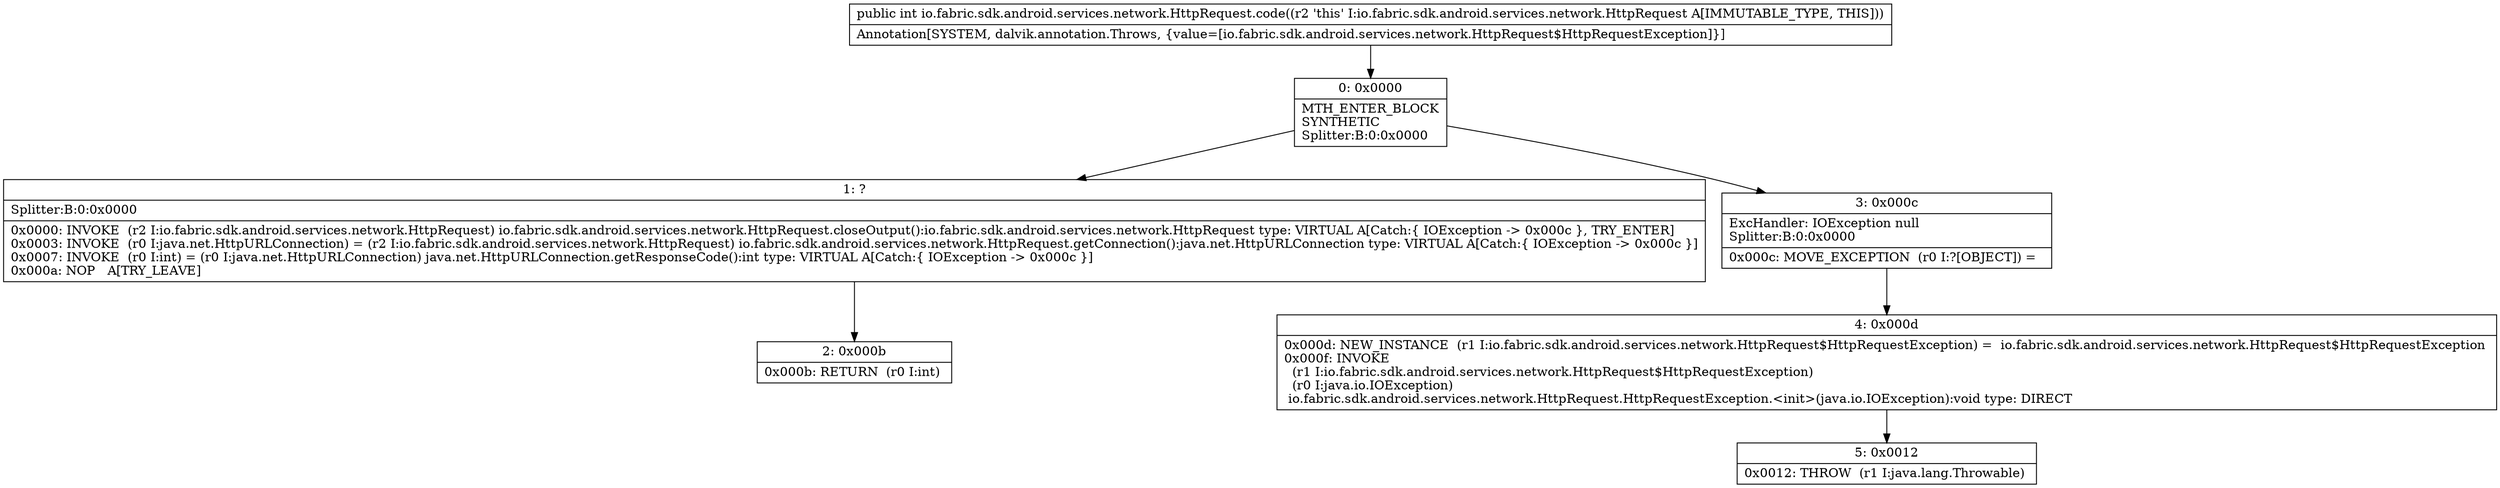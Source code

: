 digraph "CFG forio.fabric.sdk.android.services.network.HttpRequest.code()I" {
Node_0 [shape=record,label="{0\:\ 0x0000|MTH_ENTER_BLOCK\lSYNTHETIC\lSplitter:B:0:0x0000\l}"];
Node_1 [shape=record,label="{1\:\ ?|Splitter:B:0:0x0000\l|0x0000: INVOKE  (r2 I:io.fabric.sdk.android.services.network.HttpRequest) io.fabric.sdk.android.services.network.HttpRequest.closeOutput():io.fabric.sdk.android.services.network.HttpRequest type: VIRTUAL A[Catch:\{ IOException \-\> 0x000c \}, TRY_ENTER]\l0x0003: INVOKE  (r0 I:java.net.HttpURLConnection) = (r2 I:io.fabric.sdk.android.services.network.HttpRequest) io.fabric.sdk.android.services.network.HttpRequest.getConnection():java.net.HttpURLConnection type: VIRTUAL A[Catch:\{ IOException \-\> 0x000c \}]\l0x0007: INVOKE  (r0 I:int) = (r0 I:java.net.HttpURLConnection) java.net.HttpURLConnection.getResponseCode():int type: VIRTUAL A[Catch:\{ IOException \-\> 0x000c \}]\l0x000a: NOP   A[TRY_LEAVE]\l}"];
Node_2 [shape=record,label="{2\:\ 0x000b|0x000b: RETURN  (r0 I:int) \l}"];
Node_3 [shape=record,label="{3\:\ 0x000c|ExcHandler: IOException null\lSplitter:B:0:0x0000\l|0x000c: MOVE_EXCEPTION  (r0 I:?[OBJECT]) =  \l}"];
Node_4 [shape=record,label="{4\:\ 0x000d|0x000d: NEW_INSTANCE  (r1 I:io.fabric.sdk.android.services.network.HttpRequest$HttpRequestException) =  io.fabric.sdk.android.services.network.HttpRequest$HttpRequestException \l0x000f: INVOKE  \l  (r1 I:io.fabric.sdk.android.services.network.HttpRequest$HttpRequestException)\l  (r0 I:java.io.IOException)\l io.fabric.sdk.android.services.network.HttpRequest.HttpRequestException.\<init\>(java.io.IOException):void type: DIRECT \l}"];
Node_5 [shape=record,label="{5\:\ 0x0012|0x0012: THROW  (r1 I:java.lang.Throwable) \l}"];
MethodNode[shape=record,label="{public int io.fabric.sdk.android.services.network.HttpRequest.code((r2 'this' I:io.fabric.sdk.android.services.network.HttpRequest A[IMMUTABLE_TYPE, THIS]))  | Annotation[SYSTEM, dalvik.annotation.Throws, \{value=[io.fabric.sdk.android.services.network.HttpRequest$HttpRequestException]\}]\l}"];
MethodNode -> Node_0;
Node_0 -> Node_1;
Node_0 -> Node_3;
Node_1 -> Node_2;
Node_3 -> Node_4;
Node_4 -> Node_5;
}

